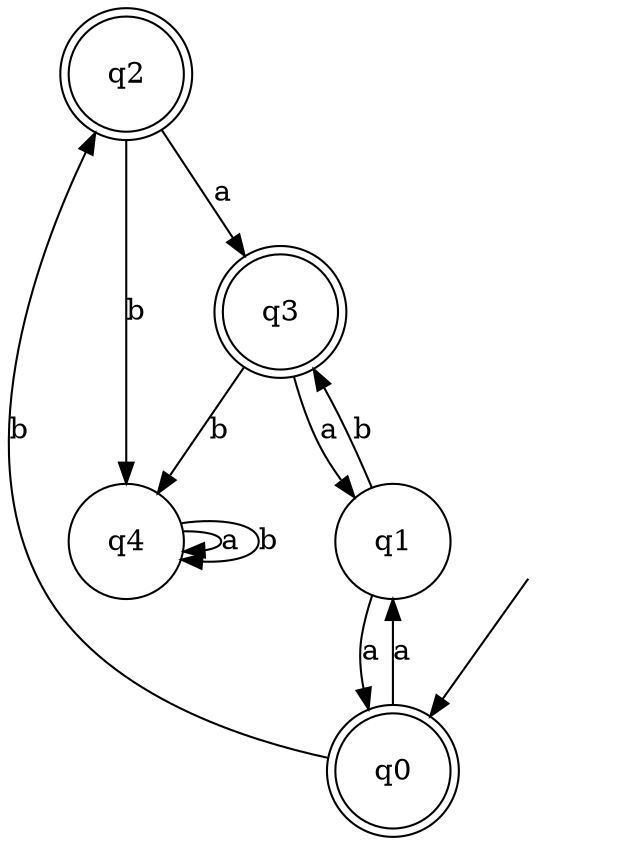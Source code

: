digraph Automaton {

q4 [shape = circle, label=<<TABLE BORDER="0" CELLBORDER="0" CELLSPACING="0"><TR><TD>q4</TD></TR></TABLE>>];

q1 [shape = circle, label=<<TABLE BORDER="0" CELLBORDER="0" CELLSPACING="0"><TR><TD>q1</TD></TR></TABLE>>];

q0 [shape = doublecircle, label=<<TABLE BORDER="0" CELLBORDER="0" CELLSPACING="0"><TR><TD>q0</TD></TR></TABLE>>];

q2 [shape = doublecircle, label=<<TABLE BORDER="0" CELLBORDER="0" CELLSPACING="0"><TR><TD>q2</TD></TR></TABLE>>];

_nil [style = invis, label=<<TABLE BORDER="0" CELLBORDER="" CELLSPACING="0"><TR><TD>_nil</TD></TR></TABLE>>];

q3 [shape = doublecircle, label=<<TABLE BORDER="0" CELLBORDER="0" CELLSPACING="0"><TR><TD>q3</TD></TR></TABLE>>];

q3->q4 [label="b"];

q4->q4 [label="a"];

q4->q4 [label="b"];

q3->q1 [label="a"];

_nil -> q0 [];

q1->q3 [label="b"];

q1->q0 [label="a"];

q0->q2 [label="b"];

q2->q4 [label="b"];

q0->q1 [label="a"];

q2->q3 [label="a"];

}
